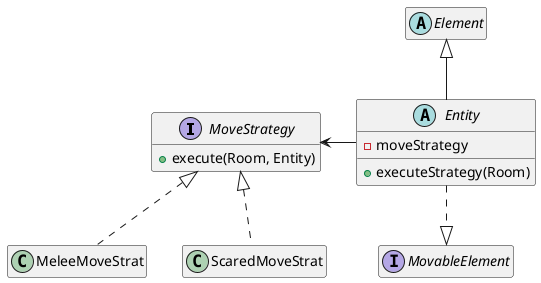 @startuml

hide empty members

interface MoveStrategy {
+ execute(Room, Entity)
}

interface MovableElement {

}

abstract class Element {

}

abstract class Entity {
- moveStrategy
+ executeStrategy(Room)
}

class MeleeMoveStrat {}
class ScaredMoveStrat {}

Element ^-down- Entity
MovableElement ^.up. Entity
MoveStrategy <-right- Entity

MoveStrategy ^.. MeleeMoveStrat
MoveStrategy ^.. ScaredMoveStrat

@enduml
